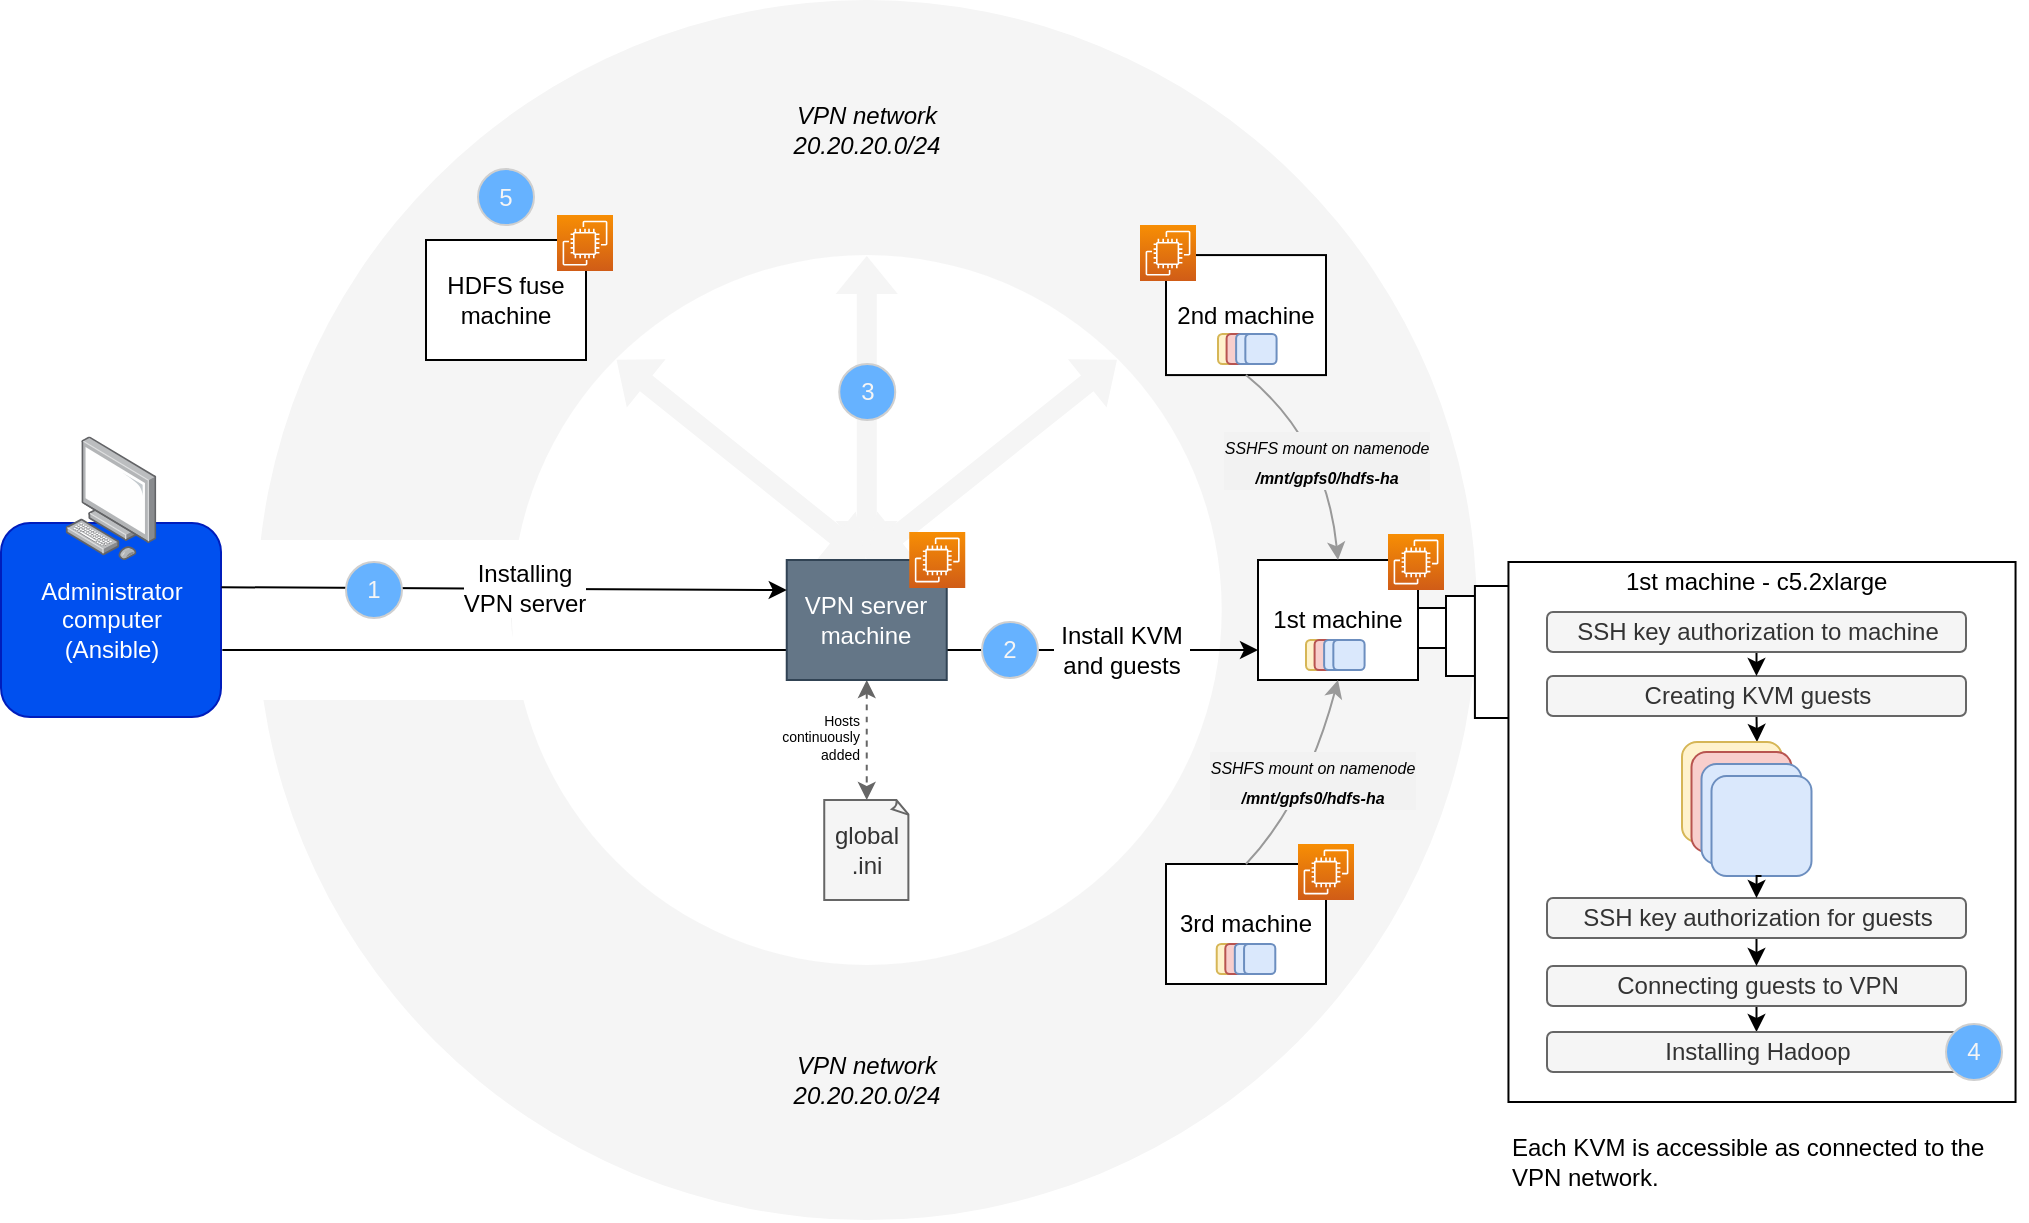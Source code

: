 <mxfile version="20.8.10" type="device"><diagram id="L13YQ6r9ANer_TXaO7hL" name="Page-1"><mxGraphModel dx="2261" dy="2048" grid="1" gridSize="10" guides="1" tooltips="1" connect="1" arrows="1" fold="1" page="1" pageScale="1" pageWidth="827" pageHeight="1169" math="0" shadow="0"><root><mxCell id="0"/><mxCell id="1" parent="0"/><mxCell id="J6zUamN8uQ3XtT2_ZK9k-12" value="" style="ellipse;whiteSpace=wrap;html=1;aspect=fixed;fillColor=#f5f5f5;strokeColor=none;fontColor=#333333;" parent="1" vertex="1"><mxGeometry x="-34.66" y="-160" width="610.06" height="610.06" as="geometry"/></mxCell><mxCell id="J6zUamN8uQ3XtT2_ZK9k-22" value="&lt;i&gt;VPN network&lt;br&gt;20.20.20.0/24&lt;br&gt;&lt;/i&gt;" style="text;html=1;strokeColor=none;fillColor=none;align=center;verticalAlign=middle;whiteSpace=wrap;rounded=0;shadow=0;dashed=1;" parent="1" vertex="1"><mxGeometry x="229.87" y="-110" width="81" height="30" as="geometry"/></mxCell><mxCell id="J6zUamN8uQ3XtT2_ZK9k-23" value="" style="shape=dataStorage;whiteSpace=wrap;html=1;strokeColor=none;" parent="1" vertex="1"><mxGeometry x="-87.5" y="110" width="200" height="80" as="geometry"/></mxCell><mxCell id="J6zUamN8uQ3XtT2_ZK9k-13" value="" style="ellipse;whiteSpace=wrap;html=1;aspect=fixed;strokeColor=none;" parent="1" vertex="1"><mxGeometry x="92.89" y="-32.46" width="354.97" height="354.97" as="geometry"/></mxCell><mxCell id="J6zUamN8uQ3XtT2_ZK9k-21" value="global&lt;br&gt;.ini" style="whiteSpace=wrap;html=1;shape=mxgraph.basic.document;align=center;shadow=0;fillColor=#f5f5f5;strokeColor=#666666;fontColor=#333333;" parent="1" vertex="1"><mxGeometry x="249.12" y="240" width="42.5" height="50" as="geometry"/></mxCell><mxCell id="MQUWudXjYS9FB_MOVjoS-27" style="edgeStyle=none;rounded=0;orthogonalLoop=1;jettySize=auto;html=1;exitX=1.006;exitY=0.655;exitDx=0;exitDy=0;entryX=0;entryY=0.75;entryDx=0;entryDy=0;fontColor=#000000;exitPerimeter=0;" parent="1" source="J6zUamN8uQ3XtT2_ZK9k-24" target="J6zUamN8uQ3XtT2_ZK9k-31" edge="1"><mxGeometry relative="1" as="geometry"/></mxCell><mxCell id="J6zUamN8uQ3XtT2_ZK9k-24" value="Administrator&lt;br&gt;computer&lt;br&gt;(Ansible)" style="rounded=1;whiteSpace=wrap;html=1;align=center;fillColor=#0050ef;strokeColor=#001DBC;fontColor=#ffffff;" parent="1" vertex="1"><mxGeometry x="-162.5" y="101.5" width="110" height="97" as="geometry"/></mxCell><mxCell id="J6zUamN8uQ3XtT2_ZK9k-27" value="HDFS fuse machine" style="rounded=0;whiteSpace=wrap;html=1;" parent="1" vertex="1"><mxGeometry x="50.0" y="-40.0" width="80" height="60" as="geometry"/></mxCell><mxCell id="J6zUamN8uQ3XtT2_ZK9k-28" value="3rd machine" style="rounded=0;whiteSpace=wrap;html=1;" parent="1" vertex="1"><mxGeometry x="420.0" y="272" width="80" height="60" as="geometry"/></mxCell><mxCell id="J6zUamN8uQ3XtT2_ZK9k-29" value="2nd machine" style="rounded=0;whiteSpace=wrap;html=1;" parent="1" vertex="1"><mxGeometry x="420" y="-32.46" width="80" height="60" as="geometry"/></mxCell><mxCell id="J6zUamN8uQ3XtT2_ZK9k-30" value="" style="rounded=0;whiteSpace=wrap;html=1;" parent="1" vertex="1"><mxGeometry x="545" y="144" width="20" height="20" as="geometry"/></mxCell><mxCell id="J6zUamN8uQ3XtT2_ZK9k-31" value="1st machine" style="rounded=0;whiteSpace=wrap;html=1;" parent="1" vertex="1"><mxGeometry x="466.0" y="120" width="80" height="60" as="geometry"/></mxCell><mxCell id="J6zUamN8uQ3XtT2_ZK9k-32" value="" style="rounded=0;whiteSpace=wrap;html=1;" parent="1" vertex="1"><mxGeometry x="560" y="138" width="45.54" height="40" as="geometry"/></mxCell><mxCell id="J6zUamN8uQ3XtT2_ZK9k-33" value="1" style="rounded=0;whiteSpace=wrap;html=1;" parent="1" vertex="1"><mxGeometry x="574.46" y="133" width="83.54" height="66" as="geometry"/></mxCell><mxCell id="J6zUamN8uQ3XtT2_ZK9k-34" value="" style="rounded=0;whiteSpace=wrap;html=1;" parent="1" vertex="1"><mxGeometry x="591.23" y="121" width="253.54" height="270" as="geometry"/></mxCell><mxCell id="J6zUamN8uQ3XtT2_ZK9k-35" value="1st machine - c5.2xlarge" style="text;html=1;strokeColor=none;fillColor=none;align=left;verticalAlign=middle;whiteSpace=wrap;rounded=0;" parent="1" vertex="1"><mxGeometry x="648.0" y="121" width="140" height="20" as="geometry"/></mxCell><mxCell id="J6zUamN8uQ3XtT2_ZK9k-36" style="edgeStyle=orthogonalEdgeStyle;curved=1;rounded=0;comic=0;orthogonalLoop=1;jettySize=auto;html=1;exitX=0.5;exitY=1;exitDx=0;exitDy=0;entryX=0.75;entryY=0;entryDx=0;entryDy=0;startArrow=none;startFill=0;" parent="1" source="J6zUamN8uQ3XtT2_ZK9k-37" target="J6zUamN8uQ3XtT2_ZK9k-45" edge="1"><mxGeometry relative="1" as="geometry"/></mxCell><mxCell id="J6zUamN8uQ3XtT2_ZK9k-37" value="Creating KVM guests" style="rounded=1;whiteSpace=wrap;html=1;shadow=0;fillColor=#f5f5f5;strokeColor=#666666;fontColor=#333333;" parent="1" vertex="1"><mxGeometry x="610.5" y="178" width="209.5" height="20" as="geometry"/></mxCell><mxCell id="J6zUamN8uQ3XtT2_ZK9k-38" style="edgeStyle=orthogonalEdgeStyle;curved=1;rounded=0;comic=0;orthogonalLoop=1;jettySize=auto;html=1;exitX=0.5;exitY=1;exitDx=0;exitDy=0;entryX=0.5;entryY=0;entryDx=0;entryDy=0;startArrow=none;startFill=0;" parent="1" source="J6zUamN8uQ3XtT2_ZK9k-39" target="J6zUamN8uQ3XtT2_ZK9k-43" edge="1"><mxGeometry relative="1" as="geometry"/></mxCell><mxCell id="J6zUamN8uQ3XtT2_ZK9k-39" value="Connecting guests to VPN" style="rounded=1;whiteSpace=wrap;html=1;shadow=0;fillColor=#f5f5f5;strokeColor=#666666;fontColor=#333333;" parent="1" vertex="1"><mxGeometry x="610.5" y="323" width="209.5" height="20" as="geometry"/></mxCell><mxCell id="J6zUamN8uQ3XtT2_ZK9k-40" style="edgeStyle=orthogonalEdgeStyle;curved=1;rounded=0;comic=0;orthogonalLoop=1;jettySize=auto;html=1;exitX=0.5;exitY=1;exitDx=0;exitDy=0;entryX=0.5;entryY=0;entryDx=0;entryDy=0;startArrow=none;startFill=0;" parent="1" source="J6zUamN8uQ3XtT2_ZK9k-41" target="J6zUamN8uQ3XtT2_ZK9k-39" edge="1"><mxGeometry relative="1" as="geometry"/></mxCell><mxCell id="J6zUamN8uQ3XtT2_ZK9k-41" value="SSH key authorization for guests" style="rounded=1;whiteSpace=wrap;html=1;shadow=0;fillColor=#f5f5f5;strokeColor=#666666;fontColor=#333333;" parent="1" vertex="1"><mxGeometry x="610.5" y="289" width="209.5" height="20" as="geometry"/></mxCell><mxCell id="J6zUamN8uQ3XtT2_ZK9k-43" value="Installing Hadoop" style="rounded=1;whiteSpace=wrap;html=1;shadow=0;fillColor=#f5f5f5;strokeColor=#666666;fontColor=#333333;" parent="1" vertex="1"><mxGeometry x="610.5" y="356" width="209.5" height="20" as="geometry"/></mxCell><mxCell id="J6zUamN8uQ3XtT2_ZK9k-44" value="" style="group" parent="1" vertex="1" connectable="0"><mxGeometry x="678.0" y="211" width="64.75" height="67" as="geometry"/></mxCell><mxCell id="J6zUamN8uQ3XtT2_ZK9k-45" value="" style="rounded=1;whiteSpace=wrap;html=1;align=center;fillColor=#fff2cc;strokeColor=#d6b656;" parent="J6zUamN8uQ3XtT2_ZK9k-44" vertex="1"><mxGeometry width="50" height="50" as="geometry"/></mxCell><mxCell id="J6zUamN8uQ3XtT2_ZK9k-46" value="" style="rounded=1;whiteSpace=wrap;html=1;align=center;fillColor=#f8cecc;strokeColor=#b85450;" parent="J6zUamN8uQ3XtT2_ZK9k-44" vertex="1"><mxGeometry x="4.75" y="5" width="50" height="50" as="geometry"/></mxCell><mxCell id="J6zUamN8uQ3XtT2_ZK9k-47" value="" style="rounded=1;whiteSpace=wrap;html=1;align=center;fillColor=#dae8fc;strokeColor=#6c8ebf;" parent="J6zUamN8uQ3XtT2_ZK9k-44" vertex="1"><mxGeometry x="9.75" y="11" width="50" height="50" as="geometry"/></mxCell><mxCell id="J6zUamN8uQ3XtT2_ZK9k-48" value="" style="rounded=1;whiteSpace=wrap;html=1;align=center;fillColor=#dae8fc;strokeColor=#6c8ebf;" parent="J6zUamN8uQ3XtT2_ZK9k-44" vertex="1"><mxGeometry x="14.75" y="17" width="50" height="50" as="geometry"/></mxCell><mxCell id="J6zUamN8uQ3XtT2_ZK9k-50" style="edgeStyle=orthogonalEdgeStyle;rounded=0;orthogonalLoop=1;jettySize=auto;html=1;exitX=0.5;exitY=1;exitDx=0;exitDy=0;entryX=0.5;entryY=0;entryDx=0;entryDy=0;" parent="1" source="J6zUamN8uQ3XtT2_ZK9k-51" target="J6zUamN8uQ3XtT2_ZK9k-37" edge="1"><mxGeometry relative="1" as="geometry"/></mxCell><mxCell id="J6zUamN8uQ3XtT2_ZK9k-51" value="SSH key authorization to machine" style="rounded=1;whiteSpace=wrap;html=1;shadow=0;fillColor=#f5f5f5;strokeColor=#666666;fontColor=#333333;" parent="1" vertex="1"><mxGeometry x="610.5" y="146" width="209.5" height="20" as="geometry"/></mxCell><mxCell id="J6zUamN8uQ3XtT2_ZK9k-52" style="edgeStyle=orthogonalEdgeStyle;rounded=0;orthogonalLoop=1;jettySize=auto;html=1;exitX=0.5;exitY=1;exitDx=0;exitDy=0;entryX=0.5;entryY=0;entryDx=0;entryDy=0;" parent="1" source="J6zUamN8uQ3XtT2_ZK9k-48" target="J6zUamN8uQ3XtT2_ZK9k-41" edge="1"><mxGeometry relative="1" as="geometry"/></mxCell><mxCell id="J6zUamN8uQ3XtT2_ZK9k-59" value="&lt;i&gt;VPN network&lt;br&gt;20.20.20.0/24&lt;/i&gt;" style="text;html=1;strokeColor=none;fillColor=none;align=center;verticalAlign=middle;whiteSpace=wrap;rounded=0;shadow=0;dashed=1;" parent="1" vertex="1"><mxGeometry x="229.87" y="370" width="81" height="20" as="geometry"/></mxCell><mxCell id="J6zUamN8uQ3XtT2_ZK9k-17" style="edgeStyle=orthogonalEdgeStyle;curved=1;rounded=0;comic=0;orthogonalLoop=1;jettySize=auto;html=1;exitX=0.5;exitY=1;exitDx=0;exitDy=0;entryX=0.5;entryY=0;entryDx=0;entryDy=0;entryPerimeter=0;startArrow=classic;startFill=1;fillColor=#f5f5f5;strokeColor=#666666;dashed=1;" parent="1" source="J6zUamN8uQ3XtT2_ZK9k-19" target="J6zUamN8uQ3XtT2_ZK9k-21" edge="1"><mxGeometry relative="1" as="geometry"/></mxCell><mxCell id="J6zUamN8uQ3XtT2_ZK9k-18" value="&lt;p style=&quot;line-height: 120% ; font-size: 7px&quot;&gt;&lt;span&gt;Hosts&lt;br&gt;continuously&lt;br&gt;&lt;/span&gt;added&lt;br&gt;&lt;/p&gt;" style="text;html=1;align=right;verticalAlign=middle;resizable=0;points=[];;labelBackgroundColor=none;labelBorderColor=none;" parent="J6zUamN8uQ3XtT2_ZK9k-17" vertex="1" connectable="0"><mxGeometry x="-0.252" y="1" relative="1" as="geometry"><mxPoint x="-4.06" y="6.5" as="offset"/></mxGeometry></mxCell><mxCell id="J6zUamN8uQ3XtT2_ZK9k-61" value="" style="shape=flexArrow;endArrow=classic;startArrow=classic;html=1;entryX=0.5;entryY=0;entryDx=0;entryDy=0;exitX=0.5;exitY=0;exitDx=0;exitDy=0;fillColor=#f5f5f5;strokeColor=none;" parent="1" source="J6zUamN8uQ3XtT2_ZK9k-19" target="J6zUamN8uQ3XtT2_ZK9k-13" edge="1"><mxGeometry width="50" height="50" relative="1" as="geometry"><mxPoint x="280" y="90" as="sourcePoint"/><mxPoint x="330" y="40" as="targetPoint"/></mxGeometry></mxCell><mxCell id="J6zUamN8uQ3XtT2_ZK9k-63" value="" style="shape=flexArrow;endArrow=classic;startArrow=classic;html=1;entryX=1;entryY=0;entryDx=0;entryDy=0;exitX=0.5;exitY=0;exitDx=0;exitDy=0;fillColor=#f5f5f5;strokeColor=none;" parent="1" target="J6zUamN8uQ3XtT2_ZK9k-13" edge="1"><mxGeometry width="50" height="50" relative="1" as="geometry"><mxPoint x="270.03" y="120" as="sourcePoint"/><mxPoint x="270.035" y="-32.46" as="targetPoint"/></mxGeometry></mxCell><mxCell id="J6zUamN8uQ3XtT2_ZK9k-64" value="" style="shape=flexArrow;endArrow=classic;startArrow=classic;html=1;entryX=0;entryY=0;entryDx=0;entryDy=0;exitX=0.5;exitY=0;exitDx=0;exitDy=0;fillColor=#f5f5f5;strokeColor=none;" parent="1" source="J6zUamN8uQ3XtT2_ZK9k-19" target="J6zUamN8uQ3XtT2_ZK9k-13" edge="1"><mxGeometry width="50" height="50" relative="1" as="geometry"><mxPoint x="294.15" y="110" as="sourcePoint"/><mxPoint x="419.996" y="9.524" as="targetPoint"/></mxGeometry></mxCell><mxCell id="J6zUamN8uQ3XtT2_ZK9k-19" value="VPN server machine" style="rounded=0;whiteSpace=wrap;html=1;fillColor=#647687;strokeColor=#314354;fontColor=#ffffff;" parent="1" vertex="1"><mxGeometry x="230.37" y="120" width="80" height="60" as="geometry"/></mxCell><mxCell id="J6zUamN8uQ3XtT2_ZK9k-71" value="&lt;span&gt;Each KVM is accessible as connected to the VPN network.&lt;/span&gt;" style="text;html=1;strokeColor=none;fillColor=none;align=left;verticalAlign=middle;whiteSpace=wrap;rounded=0;shadow=0;dashed=1;fontStyle=0" parent="1" vertex="1"><mxGeometry x="591.23" y="401" width="258.77" height="40" as="geometry"/></mxCell><mxCell id="Hy3QmtUx_z_itx7nhgAy-7" value="" style="curved=1;endArrow=classic;html=1;rounded=0;elbow=vertical;entryX=0.5;entryY=1;entryDx=0;entryDy=0;exitX=0.5;exitY=0;exitDx=0;exitDy=0;strokeColor=#999999;" parent="1" source="J6zUamN8uQ3XtT2_ZK9k-28" target="J6zUamN8uQ3XtT2_ZK9k-31" edge="1"><mxGeometry width="50" height="50" relative="1" as="geometry"><mxPoint x="410" y="240" as="sourcePoint"/><mxPoint x="460" y="190" as="targetPoint"/><Array as="points"><mxPoint x="490" y="240"/></Array></mxGeometry></mxCell><mxCell id="Hy3QmtUx_z_itx7nhgAy-8" value="&lt;i style=&quot;border-color: var(--border-color); font-size: 12px;&quot;&gt;&lt;span style=&quot;border-color: var(--border-color); font-size: 8px;&quot;&gt;SSHFS mount on namenode&lt;br style=&quot;border-color: var(--border-color);&quot;&gt;&lt;/span&gt;&lt;span style=&quot;border-color: var(--border-color); font-size: 8px;&quot;&gt;&lt;b style=&quot;border-color: var(--border-color);&quot;&gt;/mnt/gpfs0/hdfs-ha&lt;/b&gt;&lt;/span&gt;&lt;/i&gt;" style="edgeLabel;html=1;align=center;verticalAlign=middle;resizable=0;points=[];labelBackgroundColor=#F2F2F2;labelBorderColor=none;spacingLeft=0;" parent="Hy3QmtUx_z_itx7nhgAy-7" vertex="1" connectable="0"><mxGeometry x="0.185" y="2" relative="1" as="geometry"><mxPoint y="9" as="offset"/></mxGeometry></mxCell><mxCell id="Hy3QmtUx_z_itx7nhgAy-11" value="" style="curved=1;endArrow=classic;html=1;rounded=0;strokeColor=#999999;elbow=vertical;exitX=0.5;exitY=1;exitDx=0;exitDy=0;entryX=0.5;entryY=0;entryDx=0;entryDy=0;" parent="1" source="J6zUamN8uQ3XtT2_ZK9k-29" target="J6zUamN8uQ3XtT2_ZK9k-31" edge="1"><mxGeometry width="50" height="50" relative="1" as="geometry"><mxPoint x="560" y="30" as="sourcePoint"/><mxPoint x="610" y="-20" as="targetPoint"/><Array as="points"><mxPoint x="500" y="60"/></Array></mxGeometry></mxCell><mxCell id="Hy3QmtUx_z_itx7nhgAy-13" value="&lt;i style=&quot;border-color: var(--border-color); font-size: 12px;&quot;&gt;&lt;span style=&quot;border-color: var(--border-color); font-size: 8px;&quot;&gt;SSHFS mount on namenode&lt;br style=&quot;border-color: var(--border-color);&quot;&gt;&lt;/span&gt;&lt;span style=&quot;border-color: var(--border-color); font-size: 8px;&quot;&gt;&lt;b style=&quot;border-color: var(--border-color);&quot;&gt;/mnt/gpfs0/hdfs-ha&lt;/b&gt;&lt;/span&gt;&lt;/i&gt;" style="edgeLabel;html=1;align=center;verticalAlign=middle;resizable=0;points=[];labelBackgroundColor=#F2F2F2;labelBorderColor=none;spacingLeft=0;" parent="1" vertex="1" connectable="0"><mxGeometry x="500.001" y="70.0" as="geometry"/></mxCell><mxCell id="MQUWudXjYS9FB_MOVjoS-2" value="" style="points=[];aspect=fixed;html=1;align=center;shadow=0;dashed=0;image;image=img/lib/allied_telesis/computer_and_terminals/Personal_Computer.svg;" parent="1" vertex="1"><mxGeometry x="-130.3" y="58.2" width="45.6" height="61.8" as="geometry"/></mxCell><mxCell id="MQUWudXjYS9FB_MOVjoS-3" value="" style="sketch=0;points=[[0,0,0],[0.25,0,0],[0.5,0,0],[0.75,0,0],[1,0,0],[0,1,0],[0.25,1,0],[0.5,1,0],[0.75,1,0],[1,1,0],[0,0.25,0],[0,0.5,0],[0,0.75,0],[1,0.25,0],[1,0.5,0],[1,0.75,0]];outlineConnect=0;fontColor=#232F3E;gradientColor=#F78E04;gradientDirection=north;fillColor=#D05C17;strokeColor=#ffffff;dashed=0;verticalLabelPosition=bottom;verticalAlign=top;align=center;html=1;fontSize=12;fontStyle=0;aspect=fixed;shape=mxgraph.aws4.resourceIcon;resIcon=mxgraph.aws4.ec2;" parent="1" vertex="1"><mxGeometry x="115.5" y="-52.46" width="28" height="28" as="geometry"/></mxCell><mxCell id="MQUWudXjYS9FB_MOVjoS-4" value="" style="sketch=0;points=[[0,0,0],[0.25,0,0],[0.5,0,0],[0.75,0,0],[1,0,0],[0,1,0],[0.25,1,0],[0.5,1,0],[0.75,1,0],[1,1,0],[0,0.25,0],[0,0.5,0],[0,0.75,0],[1,0.25,0],[1,0.5,0],[1,0.75,0]];outlineConnect=0;fontColor=#232F3E;gradientColor=#F78E04;gradientDirection=north;fillColor=#D05C17;strokeColor=#ffffff;dashed=0;verticalLabelPosition=bottom;verticalAlign=top;align=center;html=1;fontSize=12;fontStyle=0;aspect=fixed;shape=mxgraph.aws4.resourceIcon;resIcon=mxgraph.aws4.ec2;" parent="1" vertex="1"><mxGeometry x="407" y="-47.46" width="28" height="28" as="geometry"/></mxCell><mxCell id="MQUWudXjYS9FB_MOVjoS-5" value="" style="sketch=0;points=[[0,0,0],[0.25,0,0],[0.5,0,0],[0.75,0,0],[1,0,0],[0,1,0],[0.25,1,0],[0.5,1,0],[0.75,1,0],[1,1,0],[0,0.25,0],[0,0.5,0],[0,0.75,0],[1,0.25,0],[1,0.5,0],[1,0.75,0]];outlineConnect=0;fontColor=#232F3E;gradientColor=#F78E04;gradientDirection=north;fillColor=#D05C17;strokeColor=#ffffff;dashed=0;verticalLabelPosition=bottom;verticalAlign=top;align=center;html=1;fontSize=12;fontStyle=0;aspect=fixed;shape=mxgraph.aws4.resourceIcon;resIcon=mxgraph.aws4.ec2;" parent="1" vertex="1"><mxGeometry x="291.62" y="106" width="28" height="28" as="geometry"/></mxCell><mxCell id="MQUWudXjYS9FB_MOVjoS-6" value="" style="sketch=0;points=[[0,0,0],[0.25,0,0],[0.5,0,0],[0.75,0,0],[1,0,0],[0,1,0],[0.25,1,0],[0.5,1,0],[0.75,1,0],[1,1,0],[0,0.25,0],[0,0.5,0],[0,0.75,0],[1,0.25,0],[1,0.5,0],[1,0.75,0]];outlineConnect=0;fontColor=#232F3E;gradientColor=#F78E04;gradientDirection=north;fillColor=#D05C17;strokeColor=#ffffff;dashed=0;verticalLabelPosition=bottom;verticalAlign=top;align=center;html=1;fontSize=12;fontStyle=0;aspect=fixed;shape=mxgraph.aws4.resourceIcon;resIcon=mxgraph.aws4.ec2;" parent="1" vertex="1"><mxGeometry x="531" y="107" width="28" height="28" as="geometry"/></mxCell><mxCell id="MQUWudXjYS9FB_MOVjoS-7" value="" style="sketch=0;points=[[0,0,0],[0.25,0,0],[0.5,0,0],[0.75,0,0],[1,0,0],[0,1,0],[0.25,1,0],[0.5,1,0],[0.75,1,0],[1,1,0],[0,0.25,0],[0,0.5,0],[0,0.75,0],[1,0.25,0],[1,0.5,0],[1,0.75,0]];outlineConnect=0;fontColor=#232F3E;gradientColor=#F78E04;gradientDirection=north;fillColor=#D05C17;strokeColor=#ffffff;dashed=0;verticalLabelPosition=bottom;verticalAlign=top;align=center;html=1;fontSize=12;fontStyle=0;aspect=fixed;shape=mxgraph.aws4.resourceIcon;resIcon=mxgraph.aws4.ec2;" parent="1" vertex="1"><mxGeometry x="486" y="262" width="28" height="28" as="geometry"/></mxCell><mxCell id="MQUWudXjYS9FB_MOVjoS-12" value="&lt;font color=&quot;#f5f5f5&quot;&gt;3&lt;/font&gt;" style="ellipse;whiteSpace=wrap;html=1;aspect=fixed;strokeColor=#CFCFCF;fillColor=#66B2FF;" parent="1" vertex="1"><mxGeometry x="256.62" y="22" width="28" height="28" as="geometry"/></mxCell><mxCell id="MQUWudXjYS9FB_MOVjoS-13" value="&lt;font color=&quot;#f5f5f5&quot;&gt;2&lt;/font&gt;" style="ellipse;whiteSpace=wrap;html=1;aspect=fixed;strokeColor=#CFCFCF;fillColor=#66B2FF;" parent="1" vertex="1"><mxGeometry x="328" y="151" width="28" height="28" as="geometry"/></mxCell><mxCell id="MQUWudXjYS9FB_MOVjoS-14" value="&lt;font color=&quot;#f5f5f5&quot;&gt;5&lt;/font&gt;" style="ellipse;whiteSpace=wrap;html=1;aspect=fixed;strokeColor=#CFCFCF;fillColor=#66B2FF;" parent="1" vertex="1"><mxGeometry x="76.0" y="-75.46" width="28" height="28" as="geometry"/></mxCell><mxCell id="MQUWudXjYS9FB_MOVjoS-22" value="Install KVM and guests" style="text;html=1;strokeColor=none;fillColor=none;align=center;verticalAlign=middle;whiteSpace=wrap;rounded=0;fontColor=#000000;labelBackgroundColor=default;" parent="1" vertex="1"><mxGeometry x="363" y="150.03" width="70" height="30" as="geometry"/></mxCell><mxCell id="MQUWudXjYS9FB_MOVjoS-23" style="edgeStyle=none;rounded=0;orthogonalLoop=1;jettySize=auto;html=1;exitX=1.002;exitY=0.331;exitDx=0;exitDy=0;entryX=0;entryY=0.25;entryDx=0;entryDy=0;exitPerimeter=0;" parent="1" source="J6zUamN8uQ3XtT2_ZK9k-24" target="J6zUamN8uQ3XtT2_ZK9k-19" edge="1"><mxGeometry relative="1" as="geometry"/></mxCell><mxCell id="MQUWudXjYS9FB_MOVjoS-24" value="Installing&lt;br&gt;VPN server" style="text;html=1;align=center;verticalAlign=middle;resizable=0;points=[];;labelBackgroundColor=#ffffff;" parent="MQUWudXjYS9FB_MOVjoS-23" vertex="1" connectable="0"><mxGeometry x="-0.113" y="-1" relative="1" as="geometry"><mxPoint x="25.5" y="-1" as="offset"/></mxGeometry></mxCell><mxCell id="MQUWudXjYS9FB_MOVjoS-8" value="&lt;font color=&quot;#f5f5f5&quot;&gt;1&lt;/font&gt;" style="ellipse;whiteSpace=wrap;html=1;aspect=fixed;strokeColor=#CFCFCF;fillColor=#66B2FF;" parent="1" vertex="1"><mxGeometry x="10" y="121" width="28" height="28" as="geometry"/></mxCell><mxCell id="MQUWudXjYS9FB_MOVjoS-30" value="&lt;font color=&quot;#f5f5f5&quot;&gt;4&lt;/font&gt;" style="ellipse;whiteSpace=wrap;html=1;aspect=fixed;strokeColor=#CFCFCF;fillColor=#66B2FF;" parent="1" vertex="1"><mxGeometry x="810" y="352" width="28" height="28" as="geometry"/></mxCell><mxCell id="xv1IewP99VD02mSC4dGE-6" value="" style="group" vertex="1" connectable="0" parent="1"><mxGeometry x="446" y="7" width="29.29" height="15" as="geometry"/></mxCell><mxCell id="xv1IewP99VD02mSC4dGE-2" value="" style="rounded=1;whiteSpace=wrap;html=1;align=center;fillColor=#fff2cc;strokeColor=#d6b656;container=0;" vertex="1" parent="xv1IewP99VD02mSC4dGE-6"><mxGeometry width="15.621" height="15" as="geometry"/></mxCell><mxCell id="xv1IewP99VD02mSC4dGE-3" value="" style="rounded=1;whiteSpace=wrap;html=1;align=center;fillColor=#f8cecc;strokeColor=#b85450;container=0;" vertex="1" parent="xv1IewP99VD02mSC4dGE-6"><mxGeometry x="4.296" width="15.621" height="15" as="geometry"/></mxCell><mxCell id="xv1IewP99VD02mSC4dGE-4" value="" style="rounded=1;whiteSpace=wrap;html=1;align=center;fillColor=#dae8fc;strokeColor=#6c8ebf;container=0;" vertex="1" parent="xv1IewP99VD02mSC4dGE-6"><mxGeometry x="9.06" width="15.621" height="15" as="geometry"/></mxCell><mxCell id="xv1IewP99VD02mSC4dGE-5" value="" style="rounded=1;whiteSpace=wrap;html=1;align=center;fillColor=#dae8fc;strokeColor=#6c8ebf;container=0;" vertex="1" parent="xv1IewP99VD02mSC4dGE-6"><mxGeometry x="13.669" width="15.621" height="15" as="geometry"/></mxCell><mxCell id="xv1IewP99VD02mSC4dGE-8" value="" style="group" vertex="1" connectable="0" parent="1"><mxGeometry x="490" y="160" width="29.29" height="15" as="geometry"/></mxCell><mxCell id="xv1IewP99VD02mSC4dGE-9" value="" style="rounded=1;whiteSpace=wrap;html=1;align=center;fillColor=#fff2cc;strokeColor=#d6b656;container=0;" vertex="1" parent="xv1IewP99VD02mSC4dGE-8"><mxGeometry width="15.621" height="15" as="geometry"/></mxCell><mxCell id="xv1IewP99VD02mSC4dGE-10" value="" style="rounded=1;whiteSpace=wrap;html=1;align=center;fillColor=#f8cecc;strokeColor=#b85450;container=0;" vertex="1" parent="xv1IewP99VD02mSC4dGE-8"><mxGeometry x="4.296" width="15.621" height="15" as="geometry"/></mxCell><mxCell id="xv1IewP99VD02mSC4dGE-11" value="" style="rounded=1;whiteSpace=wrap;html=1;align=center;fillColor=#dae8fc;strokeColor=#6c8ebf;container=0;" vertex="1" parent="xv1IewP99VD02mSC4dGE-8"><mxGeometry x="9.06" width="15.621" height="15" as="geometry"/></mxCell><mxCell id="xv1IewP99VD02mSC4dGE-12" value="" style="rounded=1;whiteSpace=wrap;html=1;align=center;fillColor=#dae8fc;strokeColor=#6c8ebf;container=0;" vertex="1" parent="xv1IewP99VD02mSC4dGE-8"><mxGeometry x="13.669" width="15.621" height="15" as="geometry"/></mxCell><mxCell id="xv1IewP99VD02mSC4dGE-14" value="" style="group" vertex="1" connectable="0" parent="1"><mxGeometry x="445.36" y="312" width="29.29" height="15" as="geometry"/></mxCell><mxCell id="xv1IewP99VD02mSC4dGE-15" value="" style="rounded=1;whiteSpace=wrap;html=1;align=center;fillColor=#fff2cc;strokeColor=#d6b656;container=0;" vertex="1" parent="xv1IewP99VD02mSC4dGE-14"><mxGeometry width="15.621" height="15" as="geometry"/></mxCell><mxCell id="xv1IewP99VD02mSC4dGE-16" value="" style="rounded=1;whiteSpace=wrap;html=1;align=center;fillColor=#f8cecc;strokeColor=#b85450;container=0;" vertex="1" parent="xv1IewP99VD02mSC4dGE-14"><mxGeometry x="4.296" width="15.621" height="15" as="geometry"/></mxCell><mxCell id="xv1IewP99VD02mSC4dGE-17" value="" style="rounded=1;whiteSpace=wrap;html=1;align=center;fillColor=#dae8fc;strokeColor=#6c8ebf;container=0;" vertex="1" parent="xv1IewP99VD02mSC4dGE-14"><mxGeometry x="9.06" width="15.621" height="15" as="geometry"/></mxCell><mxCell id="xv1IewP99VD02mSC4dGE-18" value="" style="rounded=1;whiteSpace=wrap;html=1;align=center;fillColor=#dae8fc;strokeColor=#6c8ebf;container=0;" vertex="1" parent="xv1IewP99VD02mSC4dGE-14"><mxGeometry x="13.669" width="15.621" height="15" as="geometry"/></mxCell></root></mxGraphModel></diagram></mxfile>